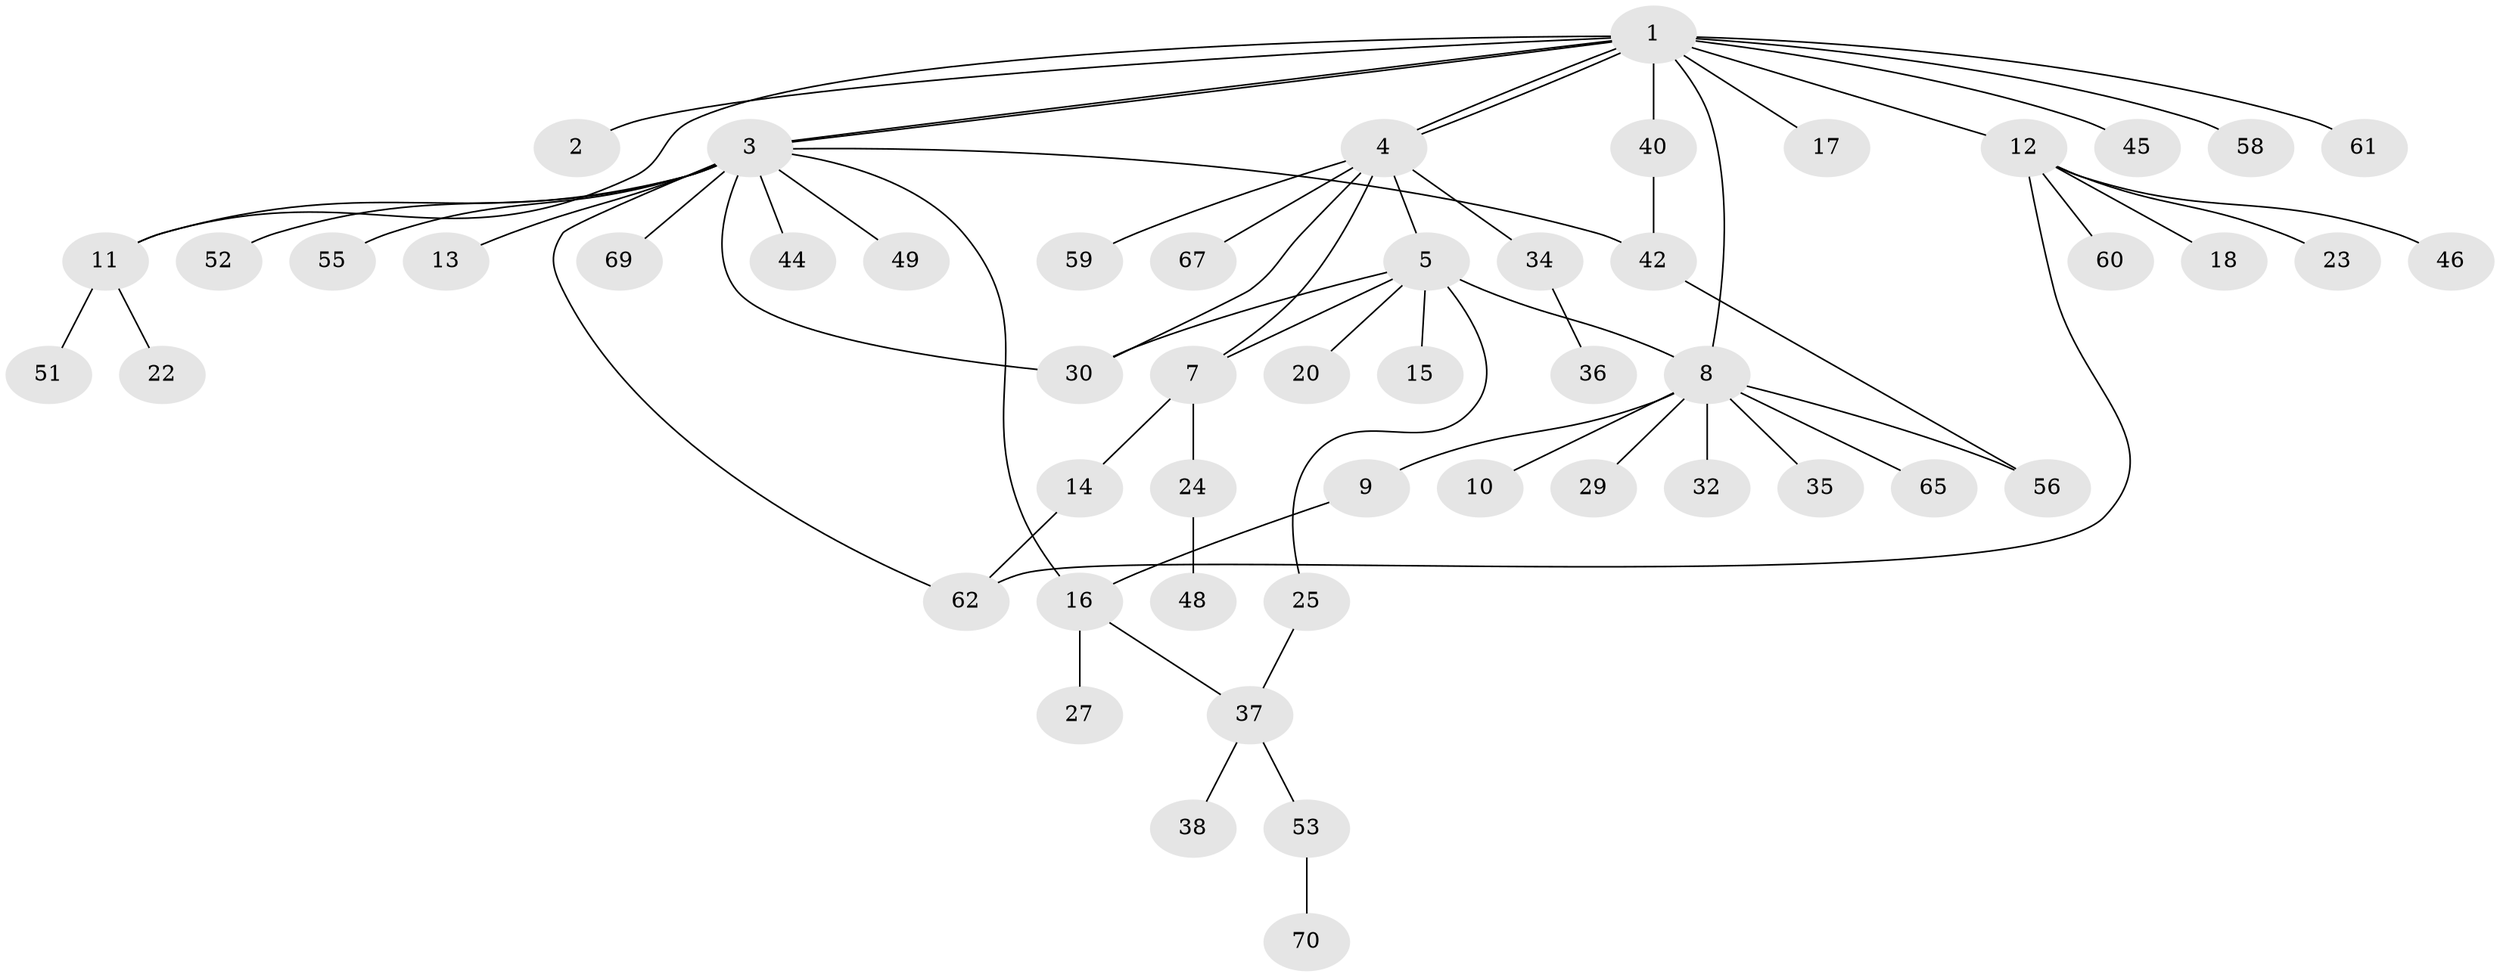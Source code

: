 // original degree distribution, {12: 0.014084507042253521, 1: 0.5774647887323944, 14: 0.014084507042253521, 9: 0.014084507042253521, 8: 0.028169014084507043, 3: 0.1267605633802817, 5: 0.04225352112676056, 2: 0.14084507042253522, 4: 0.028169014084507043, 6: 0.014084507042253521}
// Generated by graph-tools (version 1.1) at 2025/11/02/27/25 16:11:11]
// undirected, 52 vertices, 64 edges
graph export_dot {
graph [start="1"]
  node [color=gray90,style=filled];
  1 [super="+6"];
  2;
  3 [super="+26"];
  4 [super="+66"];
  5 [super="+31"];
  7 [super="+19"];
  8 [super="+28"];
  9 [super="+57"];
  10 [super="+33"];
  11 [super="+39"];
  12 [super="+68"];
  13;
  14 [super="+21"];
  15;
  16 [super="+41"];
  17;
  18;
  20;
  22;
  23;
  24 [super="+63"];
  25;
  27;
  29;
  30;
  32 [super="+47"];
  34;
  35;
  36;
  37 [super="+43"];
  38 [super="+64"];
  40;
  42 [super="+50"];
  44;
  45;
  46;
  48;
  49;
  51 [super="+71"];
  52;
  53 [super="+54"];
  55;
  56;
  58;
  59;
  60;
  61;
  62;
  65;
  67;
  69;
  70;
  1 -- 2;
  1 -- 3;
  1 -- 3;
  1 -- 4;
  1 -- 4;
  1 -- 8;
  1 -- 12;
  1 -- 17;
  1 -- 40;
  1 -- 58;
  1 -- 61;
  1 -- 11;
  1 -- 45;
  3 -- 13;
  3 -- 16;
  3 -- 30;
  3 -- 44;
  3 -- 49;
  3 -- 52;
  3 -- 55;
  3 -- 62;
  3 -- 69;
  3 -- 42;
  3 -- 11;
  4 -- 5;
  4 -- 7;
  4 -- 30;
  4 -- 34;
  4 -- 59;
  4 -- 67;
  5 -- 7;
  5 -- 8;
  5 -- 15;
  5 -- 20;
  5 -- 25;
  5 -- 30;
  7 -- 14;
  7 -- 24;
  8 -- 9;
  8 -- 10;
  8 -- 32 [weight=2];
  8 -- 35;
  8 -- 65;
  8 -- 56;
  8 -- 29;
  9 -- 16;
  11 -- 22;
  11 -- 51;
  12 -- 18;
  12 -- 23;
  12 -- 46;
  12 -- 60;
  12 -- 62;
  14 -- 62;
  16 -- 27;
  16 -- 37;
  24 -- 48;
  25 -- 37;
  34 -- 36;
  37 -- 38;
  37 -- 53;
  40 -- 42;
  42 -- 56;
  53 -- 70;
}
